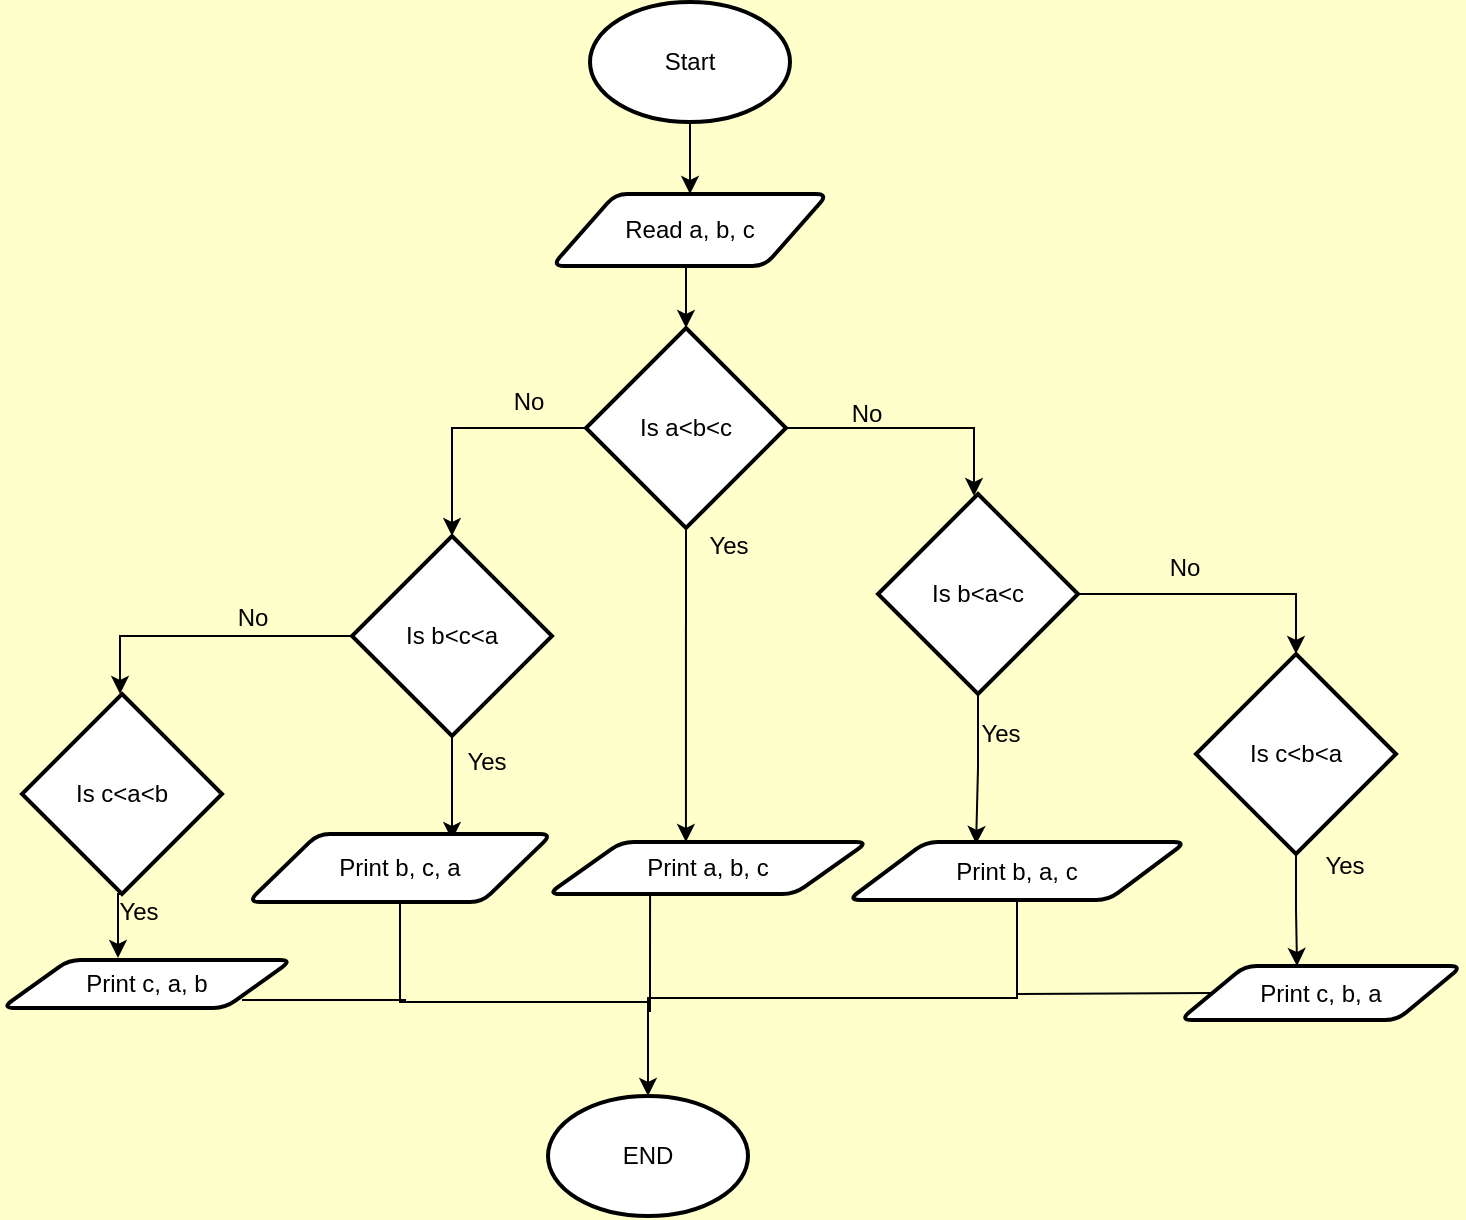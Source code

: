 <mxfile version="16.6.1" type="github">
  <diagram id="_p4c0ArNnSdwj9fh2cJ5" name="Page-1">
    <mxGraphModel dx="1210" dy="607" grid="0" gridSize="10" guides="1" tooltips="1" connect="1" arrows="1" fold="1" page="1" pageScale="1" pageWidth="1200" pageHeight="1600" background="#FFFFCC" math="0" shadow="0">
      <root>
        <mxCell id="0" />
        <mxCell id="1" parent="0" />
        <mxCell id="O7kcPsbJT0hb_IhBbvmR-5" style="edgeStyle=orthogonalEdgeStyle;rounded=0;orthogonalLoop=1;jettySize=auto;html=1;exitX=0.5;exitY=1;exitDx=0;exitDy=0;exitPerimeter=0;entryX=0.5;entryY=0;entryDx=0;entryDy=0;" edge="1" parent="1" source="O7kcPsbJT0hb_IhBbvmR-1" target="O7kcPsbJT0hb_IhBbvmR-2">
          <mxGeometry relative="1" as="geometry" />
        </mxCell>
        <mxCell id="O7kcPsbJT0hb_IhBbvmR-1" value="Start" style="strokeWidth=2;html=1;shape=mxgraph.flowchart.start_1;whiteSpace=wrap;" vertex="1" parent="1">
          <mxGeometry x="331" y="321" width="100" height="60" as="geometry" />
        </mxCell>
        <mxCell id="O7kcPsbJT0hb_IhBbvmR-6" style="edgeStyle=orthogonalEdgeStyle;rounded=0;orthogonalLoop=1;jettySize=auto;html=1;exitX=0.5;exitY=1;exitDx=0;exitDy=0;entryX=0.5;entryY=0;entryDx=0;entryDy=0;entryPerimeter=0;" edge="1" parent="1" source="O7kcPsbJT0hb_IhBbvmR-2" target="O7kcPsbJT0hb_IhBbvmR-3">
          <mxGeometry relative="1" as="geometry" />
        </mxCell>
        <mxCell id="O7kcPsbJT0hb_IhBbvmR-2" value="Read a, b, c" style="shape=parallelogram;html=1;strokeWidth=2;perimeter=parallelogramPerimeter;whiteSpace=wrap;rounded=1;arcSize=12;size=0.23;" vertex="1" parent="1">
          <mxGeometry x="312" y="417" width="138" height="36" as="geometry" />
        </mxCell>
        <mxCell id="O7kcPsbJT0hb_IhBbvmR-8" style="edgeStyle=orthogonalEdgeStyle;rounded=0;orthogonalLoop=1;jettySize=auto;html=1;exitX=0.5;exitY=1;exitDx=0;exitDy=0;exitPerimeter=0;entryX=0.431;entryY=0;entryDx=0;entryDy=0;entryPerimeter=0;" edge="1" parent="1" source="O7kcPsbJT0hb_IhBbvmR-3" target="O7kcPsbJT0hb_IhBbvmR-4">
          <mxGeometry relative="1" as="geometry" />
        </mxCell>
        <mxCell id="O7kcPsbJT0hb_IhBbvmR-13" style="edgeStyle=orthogonalEdgeStyle;rounded=0;orthogonalLoop=1;jettySize=auto;html=1;exitX=1;exitY=0.5;exitDx=0;exitDy=0;exitPerimeter=0;" edge="1" parent="1" source="O7kcPsbJT0hb_IhBbvmR-3">
          <mxGeometry relative="1" as="geometry">
            <mxPoint x="523" y="568" as="targetPoint" />
            <Array as="points">
              <mxPoint x="523" y="534" />
            </Array>
          </mxGeometry>
        </mxCell>
        <mxCell id="O7kcPsbJT0hb_IhBbvmR-14" style="edgeStyle=orthogonalEdgeStyle;rounded=0;orthogonalLoop=1;jettySize=auto;html=1;exitX=0;exitY=0.5;exitDx=0;exitDy=0;exitPerimeter=0;entryX=0.5;entryY=0;entryDx=0;entryDy=0;entryPerimeter=0;" edge="1" parent="1" source="O7kcPsbJT0hb_IhBbvmR-3" target="O7kcPsbJT0hb_IhBbvmR-12">
          <mxGeometry relative="1" as="geometry" />
        </mxCell>
        <mxCell id="O7kcPsbJT0hb_IhBbvmR-3" value="Is a&amp;lt;b&amp;lt;c" style="strokeWidth=2;html=1;shape=mxgraph.flowchart.decision;whiteSpace=wrap;" vertex="1" parent="1">
          <mxGeometry x="329" y="484" width="100" height="100" as="geometry" />
        </mxCell>
        <mxCell id="O7kcPsbJT0hb_IhBbvmR-4" value="Print a, b, c" style="shape=parallelogram;html=1;strokeWidth=2;perimeter=parallelogramPerimeter;whiteSpace=wrap;rounded=1;arcSize=12;size=0.23;" vertex="1" parent="1">
          <mxGeometry x="310" y="741" width="160" height="26" as="geometry" />
        </mxCell>
        <mxCell id="O7kcPsbJT0hb_IhBbvmR-9" value="Yes" style="text;html=1;align=center;verticalAlign=middle;resizable=0;points=[];autosize=1;strokeColor=none;fillColor=none;" vertex="1" parent="1">
          <mxGeometry x="385" y="584" width="30" height="18" as="geometry" />
        </mxCell>
        <mxCell id="O7kcPsbJT0hb_IhBbvmR-18" style="edgeStyle=orthogonalEdgeStyle;rounded=0;orthogonalLoop=1;jettySize=auto;html=1;exitX=0.5;exitY=1;exitDx=0;exitDy=0;exitPerimeter=0;entryX=0.379;entryY=0.034;entryDx=0;entryDy=0;entryPerimeter=0;" edge="1" parent="1" source="O7kcPsbJT0hb_IhBbvmR-11" target="O7kcPsbJT0hb_IhBbvmR-17">
          <mxGeometry relative="1" as="geometry" />
        </mxCell>
        <mxCell id="O7kcPsbJT0hb_IhBbvmR-25" style="edgeStyle=orthogonalEdgeStyle;rounded=0;orthogonalLoop=1;jettySize=auto;html=1;exitX=1;exitY=0.5;exitDx=0;exitDy=0;exitPerimeter=0;entryX=0.5;entryY=0;entryDx=0;entryDy=0;entryPerimeter=0;" edge="1" parent="1" source="O7kcPsbJT0hb_IhBbvmR-11" target="O7kcPsbJT0hb_IhBbvmR-24">
          <mxGeometry relative="1" as="geometry" />
        </mxCell>
        <mxCell id="O7kcPsbJT0hb_IhBbvmR-11" value="&lt;span&gt;Is b&amp;lt;a&amp;lt;c&lt;/span&gt;" style="strokeWidth=2;html=1;shape=mxgraph.flowchart.decision;whiteSpace=wrap;" vertex="1" parent="1">
          <mxGeometry x="475" y="567" width="100" height="100" as="geometry" />
        </mxCell>
        <mxCell id="O7kcPsbJT0hb_IhBbvmR-21" style="edgeStyle=orthogonalEdgeStyle;rounded=0;orthogonalLoop=1;jettySize=auto;html=1;exitX=0.5;exitY=1;exitDx=0;exitDy=0;exitPerimeter=0;entryX=0.671;entryY=0.088;entryDx=0;entryDy=0;entryPerimeter=0;" edge="1" parent="1" source="O7kcPsbJT0hb_IhBbvmR-12" target="O7kcPsbJT0hb_IhBbvmR-20">
          <mxGeometry relative="1" as="geometry" />
        </mxCell>
        <mxCell id="O7kcPsbJT0hb_IhBbvmR-32" style="edgeStyle=orthogonalEdgeStyle;rounded=0;orthogonalLoop=1;jettySize=auto;html=1;exitX=0;exitY=0.5;exitDx=0;exitDy=0;exitPerimeter=0;" edge="1" parent="1" source="O7kcPsbJT0hb_IhBbvmR-12">
          <mxGeometry relative="1" as="geometry">
            <mxPoint x="96" y="667" as="targetPoint" />
            <Array as="points">
              <mxPoint x="96" y="638" />
              <mxPoint x="96" y="667" />
            </Array>
          </mxGeometry>
        </mxCell>
        <mxCell id="O7kcPsbJT0hb_IhBbvmR-12" value="&lt;span&gt;Is b&amp;lt;c&amp;lt;a&lt;/span&gt;" style="strokeWidth=2;html=1;shape=mxgraph.flowchart.decision;whiteSpace=wrap;" vertex="1" parent="1">
          <mxGeometry x="212" y="588" width="100" height="100" as="geometry" />
        </mxCell>
        <mxCell id="O7kcPsbJT0hb_IhBbvmR-15" value="No" style="text;html=1;align=center;verticalAlign=middle;resizable=0;points=[];autosize=1;strokeColor=none;fillColor=none;" vertex="1" parent="1">
          <mxGeometry x="456" y="518" width="25" height="18" as="geometry" />
        </mxCell>
        <mxCell id="O7kcPsbJT0hb_IhBbvmR-16" value="No" style="text;html=1;align=center;verticalAlign=middle;resizable=0;points=[];autosize=1;strokeColor=none;fillColor=none;" vertex="1" parent="1">
          <mxGeometry x="287" y="512" width="25" height="18" as="geometry" />
        </mxCell>
        <mxCell id="O7kcPsbJT0hb_IhBbvmR-43" style="edgeStyle=orthogonalEdgeStyle;rounded=0;orthogonalLoop=1;jettySize=auto;html=1;exitX=0.5;exitY=1;exitDx=0;exitDy=0;entryX=0.5;entryY=0;entryDx=0;entryDy=0;entryPerimeter=0;" edge="1" parent="1" source="O7kcPsbJT0hb_IhBbvmR-17" target="O7kcPsbJT0hb_IhBbvmR-38">
          <mxGeometry relative="1" as="geometry" />
        </mxCell>
        <mxCell id="O7kcPsbJT0hb_IhBbvmR-17" value="&lt;span&gt;Print b, a, c&lt;/span&gt;" style="shape=parallelogram;html=1;strokeWidth=2;perimeter=parallelogramPerimeter;whiteSpace=wrap;rounded=1;arcSize=12;size=0.23;" vertex="1" parent="1">
          <mxGeometry x="460" y="741" width="169" height="29" as="geometry" />
        </mxCell>
        <mxCell id="O7kcPsbJT0hb_IhBbvmR-19" value="Yes" style="text;html=1;align=center;verticalAlign=middle;resizable=0;points=[];autosize=1;strokeColor=none;fillColor=none;" vertex="1" parent="1">
          <mxGeometry x="521" y="678" width="30" height="18" as="geometry" />
        </mxCell>
        <mxCell id="O7kcPsbJT0hb_IhBbvmR-20" value="&lt;span&gt;Print b, c, a&lt;/span&gt;" style="shape=parallelogram;html=1;strokeWidth=2;perimeter=parallelogramPerimeter;whiteSpace=wrap;rounded=1;arcSize=12;size=0.23;" vertex="1" parent="1">
          <mxGeometry x="160" y="737" width="152" height="34" as="geometry" />
        </mxCell>
        <mxCell id="O7kcPsbJT0hb_IhBbvmR-22" value="Yes" style="text;html=1;align=center;verticalAlign=middle;resizable=0;points=[];autosize=1;strokeColor=none;fillColor=none;" vertex="1" parent="1">
          <mxGeometry x="264" y="692" width="30" height="18" as="geometry" />
        </mxCell>
        <mxCell id="O7kcPsbJT0hb_IhBbvmR-28" style="edgeStyle=orthogonalEdgeStyle;rounded=0;orthogonalLoop=1;jettySize=auto;html=1;exitX=0.5;exitY=1;exitDx=0;exitDy=0;exitPerimeter=0;entryX=0.415;entryY=0;entryDx=0;entryDy=0;entryPerimeter=0;" edge="1" parent="1" source="O7kcPsbJT0hb_IhBbvmR-24" target="O7kcPsbJT0hb_IhBbvmR-27">
          <mxGeometry relative="1" as="geometry" />
        </mxCell>
        <mxCell id="O7kcPsbJT0hb_IhBbvmR-24" value="&lt;span&gt;Is c&amp;lt;b&amp;lt;a&lt;/span&gt;" style="strokeWidth=2;html=1;shape=mxgraph.flowchart.decision;whiteSpace=wrap;" vertex="1" parent="1">
          <mxGeometry x="634" y="647" width="100" height="100" as="geometry" />
        </mxCell>
        <mxCell id="O7kcPsbJT0hb_IhBbvmR-26" value="No" style="text;html=1;align=center;verticalAlign=middle;resizable=0;points=[];autosize=1;strokeColor=none;fillColor=none;" vertex="1" parent="1">
          <mxGeometry x="615" y="595" width="25" height="18" as="geometry" />
        </mxCell>
        <mxCell id="O7kcPsbJT0hb_IhBbvmR-27" value="&lt;span&gt;Print c, b, a&lt;/span&gt;" style="shape=parallelogram;html=1;strokeWidth=2;perimeter=parallelogramPerimeter;whiteSpace=wrap;rounded=1;arcSize=12;size=0.23;" vertex="1" parent="1">
          <mxGeometry x="626" y="803" width="141" height="27" as="geometry" />
        </mxCell>
        <mxCell id="O7kcPsbJT0hb_IhBbvmR-29" value="Yes" style="text;html=1;align=center;verticalAlign=middle;resizable=0;points=[];autosize=1;strokeColor=none;fillColor=none;" vertex="1" parent="1">
          <mxGeometry x="693" y="744" width="30" height="18" as="geometry" />
        </mxCell>
        <mxCell id="O7kcPsbJT0hb_IhBbvmR-35" style="edgeStyle=orthogonalEdgeStyle;rounded=0;orthogonalLoop=1;jettySize=auto;html=1;exitX=0.5;exitY=1;exitDx=0;exitDy=0;exitPerimeter=0;" edge="1" parent="1" source="O7kcPsbJT0hb_IhBbvmR-30">
          <mxGeometry relative="1" as="geometry">
            <mxPoint x="95" y="799" as="targetPoint" />
          </mxGeometry>
        </mxCell>
        <mxCell id="O7kcPsbJT0hb_IhBbvmR-30" value="&lt;span&gt;Is c&amp;lt;a&amp;lt;b&lt;/span&gt;" style="strokeWidth=2;html=1;shape=mxgraph.flowchart.decision;whiteSpace=wrap;" vertex="1" parent="1">
          <mxGeometry x="47" y="667" width="100" height="100" as="geometry" />
        </mxCell>
        <mxCell id="O7kcPsbJT0hb_IhBbvmR-33" value="No" style="text;html=1;align=center;verticalAlign=middle;resizable=0;points=[];autosize=1;strokeColor=none;fillColor=none;" vertex="1" parent="1">
          <mxGeometry x="149" y="620" width="25" height="18" as="geometry" />
        </mxCell>
        <mxCell id="O7kcPsbJT0hb_IhBbvmR-34" value="&lt;span&gt;Print c, a, b&lt;/span&gt;" style="shape=parallelogram;html=1;strokeWidth=2;perimeter=parallelogramPerimeter;whiteSpace=wrap;rounded=1;arcSize=12;size=0.23;" vertex="1" parent="1">
          <mxGeometry x="37" y="800" width="145" height="24" as="geometry" />
        </mxCell>
        <mxCell id="O7kcPsbJT0hb_IhBbvmR-37" value="Yes" style="text;html=1;align=center;verticalAlign=middle;resizable=0;points=[];autosize=1;strokeColor=none;fillColor=none;" vertex="1" parent="1">
          <mxGeometry x="90" y="767" width="30" height="18" as="geometry" />
        </mxCell>
        <mxCell id="O7kcPsbJT0hb_IhBbvmR-38" value="END" style="strokeWidth=2;html=1;shape=mxgraph.flowchart.start_1;whiteSpace=wrap;" vertex="1" parent="1">
          <mxGeometry x="310" y="868" width="100" height="60" as="geometry" />
        </mxCell>
        <mxCell id="O7kcPsbJT0hb_IhBbvmR-46" value="" style="endArrow=none;html=1;rounded=0;entryX=0.319;entryY=1;entryDx=0;entryDy=0;entryPerimeter=0;" edge="1" parent="1" target="O7kcPsbJT0hb_IhBbvmR-4">
          <mxGeometry width="50" height="50" relative="1" as="geometry">
            <mxPoint x="361" y="826" as="sourcePoint" />
            <mxPoint x="379" y="767" as="targetPoint" />
            <Array as="points">
              <mxPoint x="361" y="807" />
            </Array>
          </mxGeometry>
        </mxCell>
        <mxCell id="O7kcPsbJT0hb_IhBbvmR-48" value="" style="endArrow=none;html=1;rounded=0;entryX=0;entryY=0.5;entryDx=0;entryDy=0;" edge="1" parent="1" target="O7kcPsbJT0hb_IhBbvmR-27">
          <mxGeometry width="50" height="50" relative="1" as="geometry">
            <mxPoint x="545" y="817" as="sourcePoint" />
            <mxPoint x="648" y="808" as="targetPoint" />
          </mxGeometry>
        </mxCell>
        <mxCell id="O7kcPsbJT0hb_IhBbvmR-49" value="" style="endArrow=none;html=1;rounded=0;entryX=0.5;entryY=1;entryDx=0;entryDy=0;" edge="1" parent="1" target="O7kcPsbJT0hb_IhBbvmR-20">
          <mxGeometry width="50" height="50" relative="1" as="geometry">
            <mxPoint x="361" y="821" as="sourcePoint" />
            <mxPoint x="239" y="771" as="targetPoint" />
            <Array as="points">
              <mxPoint x="236" y="821" />
            </Array>
          </mxGeometry>
        </mxCell>
        <mxCell id="O7kcPsbJT0hb_IhBbvmR-52" value="" style="endArrow=none;html=1;rounded=0;" edge="1" parent="1">
          <mxGeometry width="50" height="50" relative="1" as="geometry">
            <mxPoint x="157" y="820" as="sourcePoint" />
            <mxPoint x="239" y="820" as="targetPoint" />
          </mxGeometry>
        </mxCell>
      </root>
    </mxGraphModel>
  </diagram>
</mxfile>
